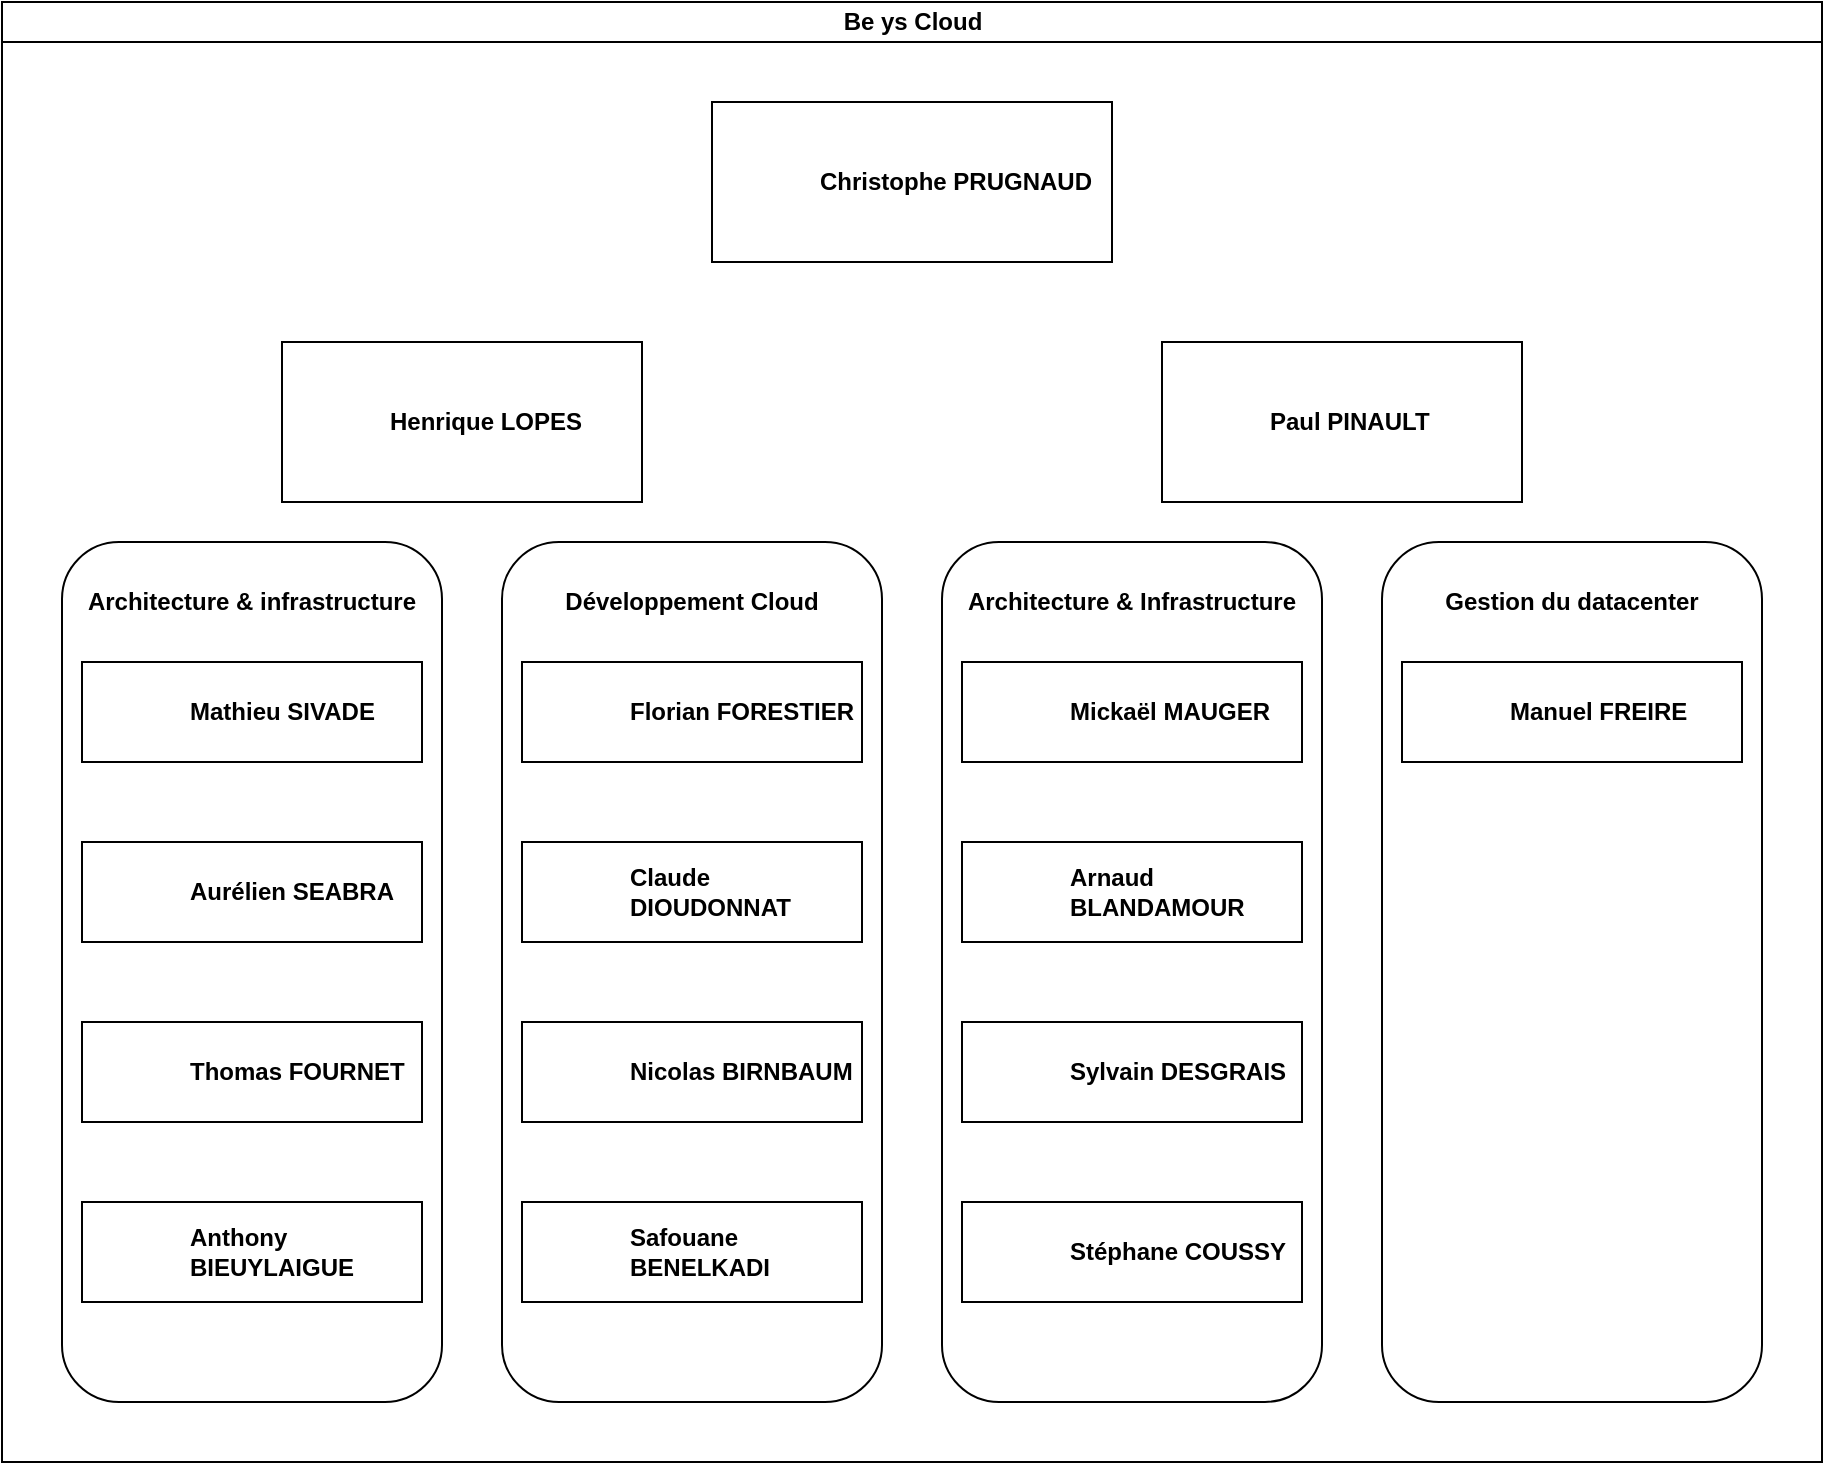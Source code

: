<mxfile version="14.9.6" type="github">
  <diagram id="prtHgNgQTEPvFCAcTncT" name="Page-1">
    <mxGraphModel dx="1038" dy="579" grid="1" gridSize="10" guides="1" tooltips="1" connect="1" arrows="1" fold="1" page="1" pageScale="1" pageWidth="827" pageHeight="1169" math="0" shadow="0">
      <root>
        <mxCell id="0" />
        <mxCell id="1" parent="0" />
        <mxCell id="dNxyNK7c78bLwvsdeMH5-11" value="Be ys Cloud" style="swimlane;html=1;startSize=20;horizontal=1;containerType=tree;glass=0;" parent="1" vertex="1">
          <mxGeometry x="40" y="40" width="910" height="730" as="geometry" />
        </mxCell>
        <UserObject label="Christophe PRUGNAUD" name="Tessa Miller" position="CFO" location="Office 1" email="me@example.com" placeholders="1" link="https://www.draw.io" id="dNxyNK7c78bLwvsdeMH5-12">
          <mxCell style="label;image=https://cdn3.iconfinder.com/data/icons/user-avatars-1/512/users-9-2-128.png;whiteSpace=wrap;html=1;rounded=0;glass=0;treeMoving=1;treeFolding=1;" parent="dNxyNK7c78bLwvsdeMH5-11" vertex="1">
            <mxGeometry x="355" y="50" width="200" height="80" as="geometry" />
          </mxCell>
        </UserObject>
        <UserObject label="Paul PINAULT" name="Evan Valet" position="HR Director" location="Office 4" email="me@example.com" placeholders="1" link="https://www.draw.io" id="dNxyNK7c78bLwvsdeMH5-16">
          <mxCell style="label;image=https://cdn3.iconfinder.com/data/icons/user-avatars-1/512/users-9-2-128.png;whiteSpace=wrap;html=1;rounded=0;glass=0;treeFolding=1;treeMoving=1;" parent="dNxyNK7c78bLwvsdeMH5-11" vertex="1">
            <mxGeometry x="580" y="170" width="180" height="80" as="geometry" />
          </mxCell>
        </UserObject>
        <UserObject label="Henrique LOPES" name="Evan Valet" position="HR Director" location="Office 4" email="me@example.com" placeholders="1" link="https://www.draw.io" id="pjYEXD32Xy4nOFSv0eAo-1">
          <mxCell style="label;image=https://cdn3.iconfinder.com/data/icons/user-avatars-1/512/users-9-2-128.png;whiteSpace=wrap;html=1;rounded=0;glass=0;treeFolding=1;treeMoving=1;" parent="dNxyNK7c78bLwvsdeMH5-11" vertex="1">
            <mxGeometry x="140" y="170" width="180" height="80" as="geometry" />
          </mxCell>
        </UserObject>
        <mxCell id="pjYEXD32Xy4nOFSv0eAo-12" value="" style="group" parent="dNxyNK7c78bLwvsdeMH5-11" vertex="1" connectable="0">
          <mxGeometry x="10" y="270" width="230" height="430" as="geometry" />
        </mxCell>
        <mxCell id="pjYEXD32Xy4nOFSv0eAo-5" value="" style="rounded=1;whiteSpace=wrap;html=1;" parent="pjYEXD32Xy4nOFSv0eAo-12" vertex="1">
          <mxGeometry x="20" width="190" height="430" as="geometry" />
        </mxCell>
        <mxCell id="pjYEXD32Xy4nOFSv0eAo-7" value="&lt;b&gt;Architecture &amp;amp; infrastructure&lt;/b&gt;" style="text;html=1;strokeColor=none;fillColor=none;align=center;verticalAlign=middle;whiteSpace=wrap;rounded=0;" parent="pjYEXD32Xy4nOFSv0eAo-12" vertex="1">
          <mxGeometry y="20" width="230" height="20" as="geometry" />
        </mxCell>
        <UserObject label="Mathieu SIVADE" name="Evan Valet" position="HR Director" location="Office 4" email="me@example.com" placeholders="1" link="https://www.draw.io" id="pjYEXD32Xy4nOFSv0eAo-8">
          <mxCell style="label;image=https://cdn3.iconfinder.com/data/icons/user-avatars-1/512/users-9-2-128.png;whiteSpace=wrap;html=1;rounded=0;glass=0;treeFolding=1;treeMoving=1;" parent="pjYEXD32Xy4nOFSv0eAo-12" vertex="1">
            <mxGeometry x="30" y="60" width="170" height="50" as="geometry" />
          </mxCell>
        </UserObject>
        <UserObject label="Aurélien SEABRA" name="Evan Valet" position="HR Director" location="Office 4" email="me@example.com" placeholders="1" link="https://www.draw.io" id="pjYEXD32Xy4nOFSv0eAo-9">
          <mxCell style="label;image=https://cdn3.iconfinder.com/data/icons/user-avatars-1/512/users-9-2-128.png;whiteSpace=wrap;html=1;rounded=0;glass=0;treeFolding=1;treeMoving=1;" parent="pjYEXD32Xy4nOFSv0eAo-12" vertex="1">
            <mxGeometry x="30" y="150" width="170" height="50" as="geometry" />
          </mxCell>
        </UserObject>
        <UserObject label="Thomas FOURNET" name="Evan Valet" position="HR Director" location="Office 4" email="me@example.com" placeholders="1" link="https://www.draw.io" id="pjYEXD32Xy4nOFSv0eAo-11">
          <mxCell style="label;image=https://cdn3.iconfinder.com/data/icons/user-avatars-1/512/users-9-2-128.png;whiteSpace=wrap;html=1;rounded=0;glass=0;treeFolding=1;treeMoving=1;" parent="pjYEXD32Xy4nOFSv0eAo-12" vertex="1">
            <mxGeometry x="30" y="240" width="170" height="50" as="geometry" />
          </mxCell>
        </UserObject>
        <UserObject label="Anthony BIEUYLAIGUE" name="Evan Valet" position="HR Director" location="Office 4" email="me@example.com" placeholders="1" link="https://www.draw.io" id="pjYEXD32Xy4nOFSv0eAo-10">
          <mxCell style="label;image=https://cdn3.iconfinder.com/data/icons/user-avatars-1/512/users-9-2-128.png;whiteSpace=wrap;html=1;rounded=0;glass=0;treeFolding=1;treeMoving=1;" parent="pjYEXD32Xy4nOFSv0eAo-12" vertex="1">
            <mxGeometry x="30" y="330" width="170" height="50" as="geometry" />
          </mxCell>
        </UserObject>
        <mxCell id="pjYEXD32Xy4nOFSv0eAo-14" value="" style="group" parent="dNxyNK7c78bLwvsdeMH5-11" vertex="1" connectable="0">
          <mxGeometry x="230" y="270" width="230" height="430" as="geometry" />
        </mxCell>
        <mxCell id="pjYEXD32Xy4nOFSv0eAo-15" value="" style="rounded=1;whiteSpace=wrap;html=1;" parent="pjYEXD32Xy4nOFSv0eAo-14" vertex="1">
          <mxGeometry x="20" width="190" height="430" as="geometry" />
        </mxCell>
        <mxCell id="pjYEXD32Xy4nOFSv0eAo-16" value="&lt;b&gt;Développement Cloud&lt;/b&gt;" style="text;html=1;strokeColor=none;fillColor=none;align=center;verticalAlign=middle;whiteSpace=wrap;rounded=0;" parent="pjYEXD32Xy4nOFSv0eAo-14" vertex="1">
          <mxGeometry y="20" width="230" height="20" as="geometry" />
        </mxCell>
        <UserObject label="Florian FORESTIER" name="Evan Valet" position="HR Director" location="Office 4" email="me@example.com" placeholders="1" link="https://www.draw.io" id="pjYEXD32Xy4nOFSv0eAo-17">
          <mxCell style="label;image=https://cdn3.iconfinder.com/data/icons/user-avatars-1/512/users-9-2-128.png;whiteSpace=wrap;html=1;rounded=0;glass=0;treeFolding=1;treeMoving=1;" parent="pjYEXD32Xy4nOFSv0eAo-14" vertex="1">
            <mxGeometry x="30" y="60" width="170" height="50" as="geometry" />
          </mxCell>
        </UserObject>
        <UserObject label="Claude DIOUDONNAT" name="Evan Valet" position="HR Director" location="Office 4" email="me@example.com" placeholders="1" link="https://www.draw.io" id="pjYEXD32Xy4nOFSv0eAo-18">
          <mxCell style="label;image=https://cdn3.iconfinder.com/data/icons/user-avatars-1/512/users-9-2-128.png;whiteSpace=wrap;html=1;rounded=0;glass=0;treeFolding=1;treeMoving=1;" parent="pjYEXD32Xy4nOFSv0eAo-14" vertex="1">
            <mxGeometry x="30" y="150" width="170" height="50" as="geometry" />
          </mxCell>
        </UserObject>
        <UserObject label="Nicolas BIRNBAUM" name="Evan Valet" position="HR Director" location="Office 4" email="me@example.com" placeholders="1" link="https://www.draw.io" id="pjYEXD32Xy4nOFSv0eAo-19">
          <mxCell style="label;image=https://cdn3.iconfinder.com/data/icons/user-avatars-1/512/users-9-2-128.png;whiteSpace=wrap;html=1;rounded=0;glass=0;treeFolding=1;treeMoving=1;" parent="pjYEXD32Xy4nOFSv0eAo-14" vertex="1">
            <mxGeometry x="30" y="240" width="170" height="50" as="geometry" />
          </mxCell>
        </UserObject>
        <UserObject label="Safouane BENELKADI" name="Evan Valet" position="HR Director" location="Office 4" email="me@example.com" placeholders="1" link="https://www.draw.io" id="pjYEXD32Xy4nOFSv0eAo-20">
          <mxCell style="label;image=https://cdn3.iconfinder.com/data/icons/user-avatars-1/512/users-9-2-128.png;whiteSpace=wrap;html=1;rounded=0;glass=0;treeFolding=1;treeMoving=1;" parent="pjYEXD32Xy4nOFSv0eAo-14" vertex="1">
            <mxGeometry x="30" y="330" width="170" height="50" as="geometry" />
          </mxCell>
        </UserObject>
        <mxCell id="pjYEXD32Xy4nOFSv0eAo-22" value="" style="group" parent="dNxyNK7c78bLwvsdeMH5-11" vertex="1" connectable="0">
          <mxGeometry x="450" y="270" width="230" height="430" as="geometry" />
        </mxCell>
        <mxCell id="pjYEXD32Xy4nOFSv0eAo-23" value="" style="rounded=1;whiteSpace=wrap;html=1;" parent="pjYEXD32Xy4nOFSv0eAo-22" vertex="1">
          <mxGeometry x="20" width="190" height="430" as="geometry" />
        </mxCell>
        <mxCell id="pjYEXD32Xy4nOFSv0eAo-24" value="&lt;b&gt;Architecture &amp;amp; Infrastructure&lt;/b&gt;" style="text;html=1;strokeColor=none;fillColor=none;align=center;verticalAlign=middle;whiteSpace=wrap;rounded=0;" parent="pjYEXD32Xy4nOFSv0eAo-22" vertex="1">
          <mxGeometry y="20" width="230" height="20" as="geometry" />
        </mxCell>
        <UserObject label="Mickaël MAUGER" name="Evan Valet" position="HR Director" location="Office 4" email="me@example.com" placeholders="1" link="https://www.draw.io" id="pjYEXD32Xy4nOFSv0eAo-25">
          <mxCell style="label;image=https://cdn3.iconfinder.com/data/icons/user-avatars-1/512/users-9-2-128.png;whiteSpace=wrap;html=1;rounded=0;glass=0;treeFolding=1;treeMoving=1;" parent="pjYEXD32Xy4nOFSv0eAo-22" vertex="1">
            <mxGeometry x="30" y="60" width="170" height="50" as="geometry" />
          </mxCell>
        </UserObject>
        <UserObject label="Arnaud BLANDAMOUR" name="Evan Valet" position="HR Director" location="Office 4" email="me@example.com" placeholders="1" link="https://www.draw.io" id="pjYEXD32Xy4nOFSv0eAo-26">
          <mxCell style="label;image=https://cdn3.iconfinder.com/data/icons/user-avatars-1/512/users-9-2-128.png;whiteSpace=wrap;html=1;rounded=0;glass=0;treeFolding=1;treeMoving=1;" parent="pjYEXD32Xy4nOFSv0eAo-22" vertex="1">
            <mxGeometry x="30" y="150" width="170" height="50" as="geometry" />
          </mxCell>
        </UserObject>
        <UserObject label="Sylvain DESGRAIS" name="Evan Valet" position="HR Director" location="Office 4" email="me@example.com" placeholders="1" link="https://www.draw.io" id="pjYEXD32Xy4nOFSv0eAo-27">
          <mxCell style="label;image=https://cdn3.iconfinder.com/data/icons/user-avatars-1/512/users-9-2-128.png;whiteSpace=wrap;html=1;rounded=0;glass=0;treeFolding=1;treeMoving=1;" parent="pjYEXD32Xy4nOFSv0eAo-22" vertex="1">
            <mxGeometry x="30" y="240" width="170" height="50" as="geometry" />
          </mxCell>
        </UserObject>
        <UserObject label="Stéphane COUSSY" name="Evan Valet" position="HR Director" location="Office 4" email="me@example.com" placeholders="1" link="https://www.draw.io" id="pjYEXD32Xy4nOFSv0eAo-28">
          <mxCell style="label;image=https://cdn3.iconfinder.com/data/icons/user-avatars-1/512/users-9-2-128.png;whiteSpace=wrap;html=1;rounded=0;glass=0;treeFolding=1;treeMoving=1;" parent="pjYEXD32Xy4nOFSv0eAo-22" vertex="1">
            <mxGeometry x="30" y="330" width="170" height="50" as="geometry" />
          </mxCell>
        </UserObject>
        <mxCell id="pjYEXD32Xy4nOFSv0eAo-29" value="" style="group" parent="dNxyNK7c78bLwvsdeMH5-11" vertex="1" connectable="0">
          <mxGeometry x="670" y="270" width="230" height="430" as="geometry" />
        </mxCell>
        <mxCell id="pjYEXD32Xy4nOFSv0eAo-30" value="" style="rounded=1;whiteSpace=wrap;html=1;" parent="pjYEXD32Xy4nOFSv0eAo-29" vertex="1">
          <mxGeometry x="20" width="190" height="430" as="geometry" />
        </mxCell>
        <mxCell id="pjYEXD32Xy4nOFSv0eAo-31" value="&lt;b&gt;Gestion du datacenter&lt;/b&gt;" style="text;html=1;strokeColor=none;fillColor=none;align=center;verticalAlign=middle;whiteSpace=wrap;rounded=0;" parent="pjYEXD32Xy4nOFSv0eAo-29" vertex="1">
          <mxGeometry y="20" width="230" height="20" as="geometry" />
        </mxCell>
        <UserObject label="Manuel FREIRE" name="Evan Valet" position="HR Director" location="Office 4" email="me@example.com" placeholders="1" link="https://www.draw.io" id="pjYEXD32Xy4nOFSv0eAo-32">
          <mxCell style="label;image=https://cdn3.iconfinder.com/data/icons/user-avatars-1/512/users-9-2-128.png;whiteSpace=wrap;html=1;rounded=0;glass=0;treeFolding=1;treeMoving=1;" parent="pjYEXD32Xy4nOFSv0eAo-29" vertex="1">
            <mxGeometry x="30" y="60" width="170" height="50" as="geometry" />
          </mxCell>
        </UserObject>
      </root>
    </mxGraphModel>
  </diagram>
</mxfile>
